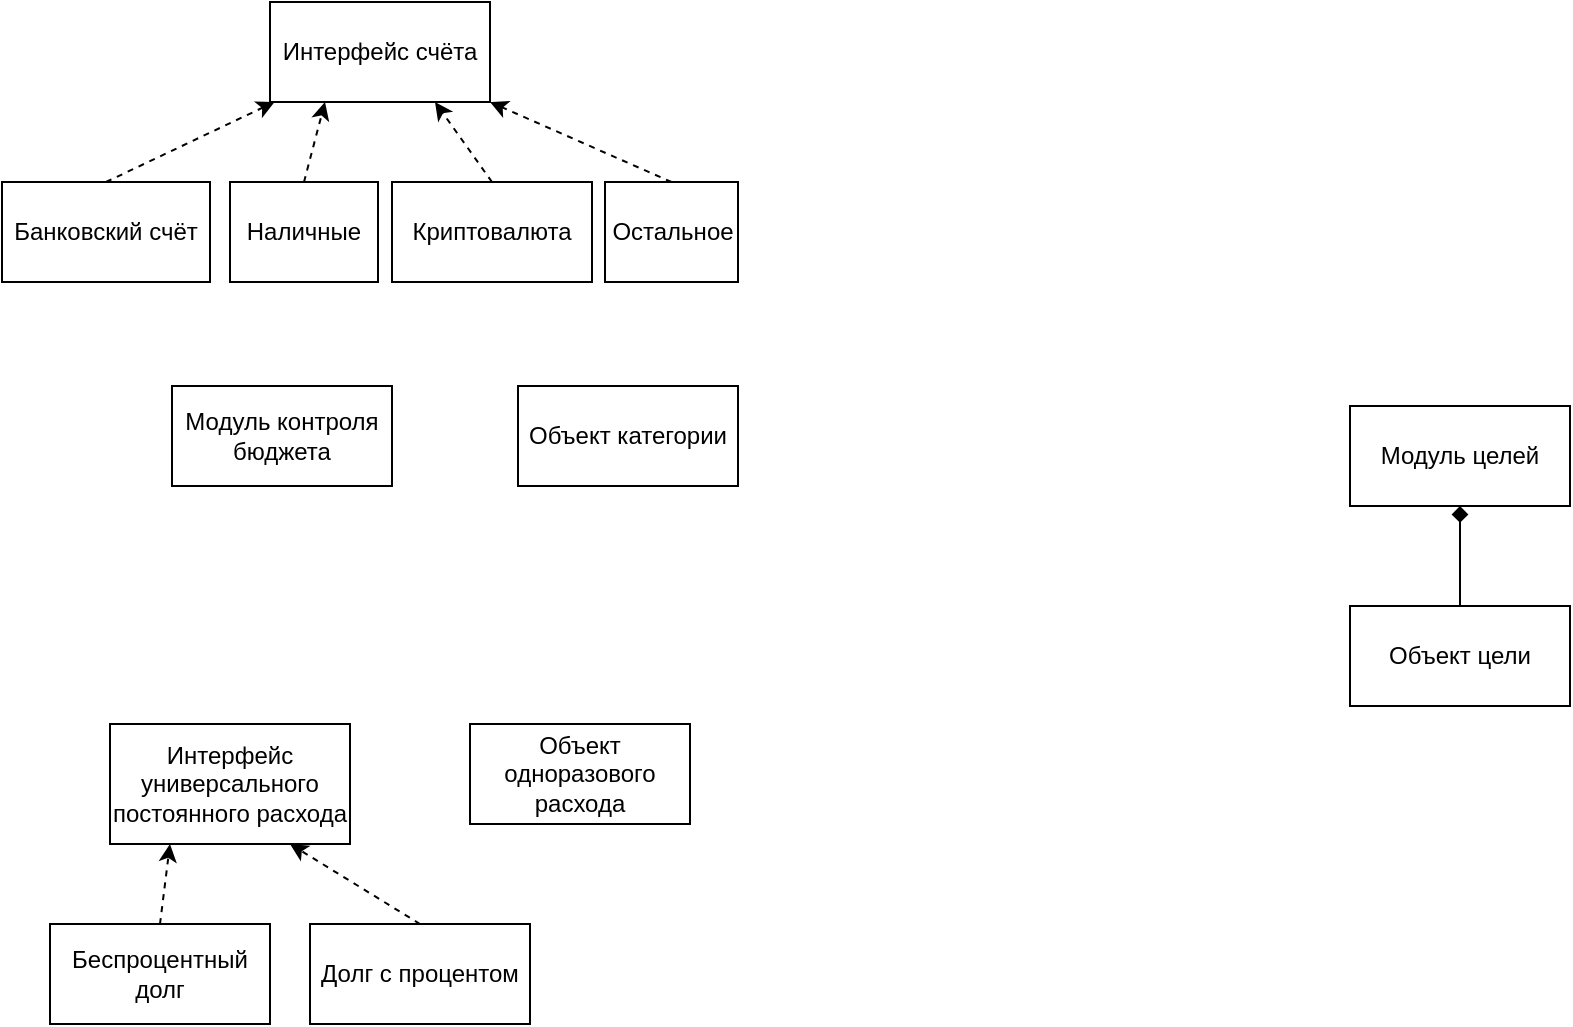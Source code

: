 <mxfile version="21.1.2" type="github">
  <diagram name="Страница 1" id="ZP4QO46VL0Z94R9wZLWI">
    <mxGraphModel dx="867" dy="584" grid="1" gridSize="10" guides="1" tooltips="1" connect="1" arrows="1" fold="1" page="1" pageScale="1" pageWidth="827" pageHeight="1169" math="0" shadow="0">
      <root>
        <mxCell id="0" />
        <mxCell id="1" parent="0" />
        <mxCell id="8d3mzSMaxlzWqDahnA18-6" value="Модуль целей" style="html=1;whiteSpace=wrap;" vertex="1" parent="1">
          <mxGeometry x="680" y="280" width="110" height="50" as="geometry" />
        </mxCell>
        <mxCell id="8d3mzSMaxlzWqDahnA18-9" style="edgeStyle=orthogonalEdgeStyle;rounded=0;orthogonalLoop=1;jettySize=auto;html=1;exitX=0.5;exitY=0;exitDx=0;exitDy=0;entryX=0.5;entryY=1;entryDx=0;entryDy=0;endArrow=diamond;endFill=1;" edge="1" parent="1" source="8d3mzSMaxlzWqDahnA18-8" target="8d3mzSMaxlzWqDahnA18-6">
          <mxGeometry relative="1" as="geometry" />
        </mxCell>
        <mxCell id="8d3mzSMaxlzWqDahnA18-8" value="Объект цели" style="html=1;whiteSpace=wrap;" vertex="1" parent="1">
          <mxGeometry x="680" y="380" width="110" height="50" as="geometry" />
        </mxCell>
        <mxCell id="8d3mzSMaxlzWqDahnA18-10" value="Модуль контроля бюджета" style="html=1;whiteSpace=wrap;" vertex="1" parent="1">
          <mxGeometry x="91" y="270" width="110" height="50" as="geometry" />
        </mxCell>
        <mxCell id="8d3mzSMaxlzWqDahnA18-11" value="Интерфейс универсального постоянного расхода" style="html=1;whiteSpace=wrap;" vertex="1" parent="1">
          <mxGeometry x="60" y="439" width="120" height="60" as="geometry" />
        </mxCell>
        <mxCell id="8d3mzSMaxlzWqDahnA18-13" style="rounded=0;orthogonalLoop=1;jettySize=auto;html=1;exitX=0.5;exitY=0;exitDx=0;exitDy=0;strokeColor=default;dashed=1;entryX=0.25;entryY=1;entryDx=0;entryDy=0;" edge="1" parent="1" source="8d3mzSMaxlzWqDahnA18-12" target="8d3mzSMaxlzWqDahnA18-11">
          <mxGeometry relative="1" as="geometry" />
        </mxCell>
        <mxCell id="8d3mzSMaxlzWqDahnA18-12" value="Беспроцентный долг" style="html=1;whiteSpace=wrap;" vertex="1" parent="1">
          <mxGeometry x="30" y="539" width="110" height="50" as="geometry" />
        </mxCell>
        <mxCell id="8d3mzSMaxlzWqDahnA18-15" style="rounded=0;orthogonalLoop=1;jettySize=auto;html=1;exitX=0.5;exitY=0;exitDx=0;exitDy=0;entryX=0.75;entryY=1;entryDx=0;entryDy=0;dashed=1;" edge="1" parent="1" source="8d3mzSMaxlzWqDahnA18-14" target="8d3mzSMaxlzWqDahnA18-11">
          <mxGeometry relative="1" as="geometry" />
        </mxCell>
        <mxCell id="8d3mzSMaxlzWqDahnA18-14" value="Долг с процентом" style="html=1;whiteSpace=wrap;" vertex="1" parent="1">
          <mxGeometry x="160" y="539" width="110" height="50" as="geometry" />
        </mxCell>
        <mxCell id="8d3mzSMaxlzWqDahnA18-16" value="Объект одноразового расхода" style="html=1;whiteSpace=wrap;" vertex="1" parent="1">
          <mxGeometry x="240" y="439" width="110" height="50" as="geometry" />
        </mxCell>
        <mxCell id="8d3mzSMaxlzWqDahnA18-17" value="Интерфейс счёта" style="html=1;whiteSpace=wrap;" vertex="1" parent="1">
          <mxGeometry x="140" y="78" width="110" height="50" as="geometry" />
        </mxCell>
        <mxCell id="8d3mzSMaxlzWqDahnA18-22" style="rounded=0;orthogonalLoop=1;jettySize=auto;html=1;exitX=0.5;exitY=0;exitDx=0;exitDy=0;dashed=1;" edge="1" parent="1" source="8d3mzSMaxlzWqDahnA18-18" target="8d3mzSMaxlzWqDahnA18-17">
          <mxGeometry relative="1" as="geometry" />
        </mxCell>
        <mxCell id="8d3mzSMaxlzWqDahnA18-18" value="Банковский счёт" style="html=1;whiteSpace=wrap;" vertex="1" parent="1">
          <mxGeometry x="6" y="168" width="104" height="50" as="geometry" />
        </mxCell>
        <mxCell id="8d3mzSMaxlzWqDahnA18-23" style="rounded=0;orthogonalLoop=1;jettySize=auto;html=1;exitX=0.5;exitY=0;exitDx=0;exitDy=0;entryX=0.25;entryY=1;entryDx=0;entryDy=0;dashed=1;" edge="1" parent="1" source="8d3mzSMaxlzWqDahnA18-19" target="8d3mzSMaxlzWqDahnA18-17">
          <mxGeometry relative="1" as="geometry" />
        </mxCell>
        <mxCell id="8d3mzSMaxlzWqDahnA18-19" value="Наличные" style="html=1;whiteSpace=wrap;" vertex="1" parent="1">
          <mxGeometry x="120" y="168" width="74" height="50" as="geometry" />
        </mxCell>
        <mxCell id="8d3mzSMaxlzWqDahnA18-25" style="rounded=0;orthogonalLoop=1;jettySize=auto;html=1;exitX=0.5;exitY=0;exitDx=0;exitDy=0;entryX=0.75;entryY=1;entryDx=0;entryDy=0;dashed=1;" edge="1" parent="1" source="8d3mzSMaxlzWqDahnA18-20" target="8d3mzSMaxlzWqDahnA18-17">
          <mxGeometry relative="1" as="geometry" />
        </mxCell>
        <mxCell id="8d3mzSMaxlzWqDahnA18-20" value="Криптовалюта" style="html=1;whiteSpace=wrap;" vertex="1" parent="1">
          <mxGeometry x="201" y="168" width="100" height="50" as="geometry" />
        </mxCell>
        <mxCell id="8d3mzSMaxlzWqDahnA18-24" style="rounded=0;orthogonalLoop=1;jettySize=auto;html=1;exitX=0.5;exitY=0;exitDx=0;exitDy=0;entryX=1;entryY=1;entryDx=0;entryDy=0;dashed=1;" edge="1" parent="1" source="8d3mzSMaxlzWqDahnA18-21" target="8d3mzSMaxlzWqDahnA18-17">
          <mxGeometry relative="1" as="geometry" />
        </mxCell>
        <mxCell id="8d3mzSMaxlzWqDahnA18-21" value="Остальное" style="html=1;whiteSpace=wrap;" vertex="1" parent="1">
          <mxGeometry x="307.5" y="168" width="66.5" height="50" as="geometry" />
        </mxCell>
        <mxCell id="8d3mzSMaxlzWqDahnA18-26" value="Объект категории" style="html=1;whiteSpace=wrap;" vertex="1" parent="1">
          <mxGeometry x="264" y="270" width="110" height="50" as="geometry" />
        </mxCell>
      </root>
    </mxGraphModel>
  </diagram>
</mxfile>
